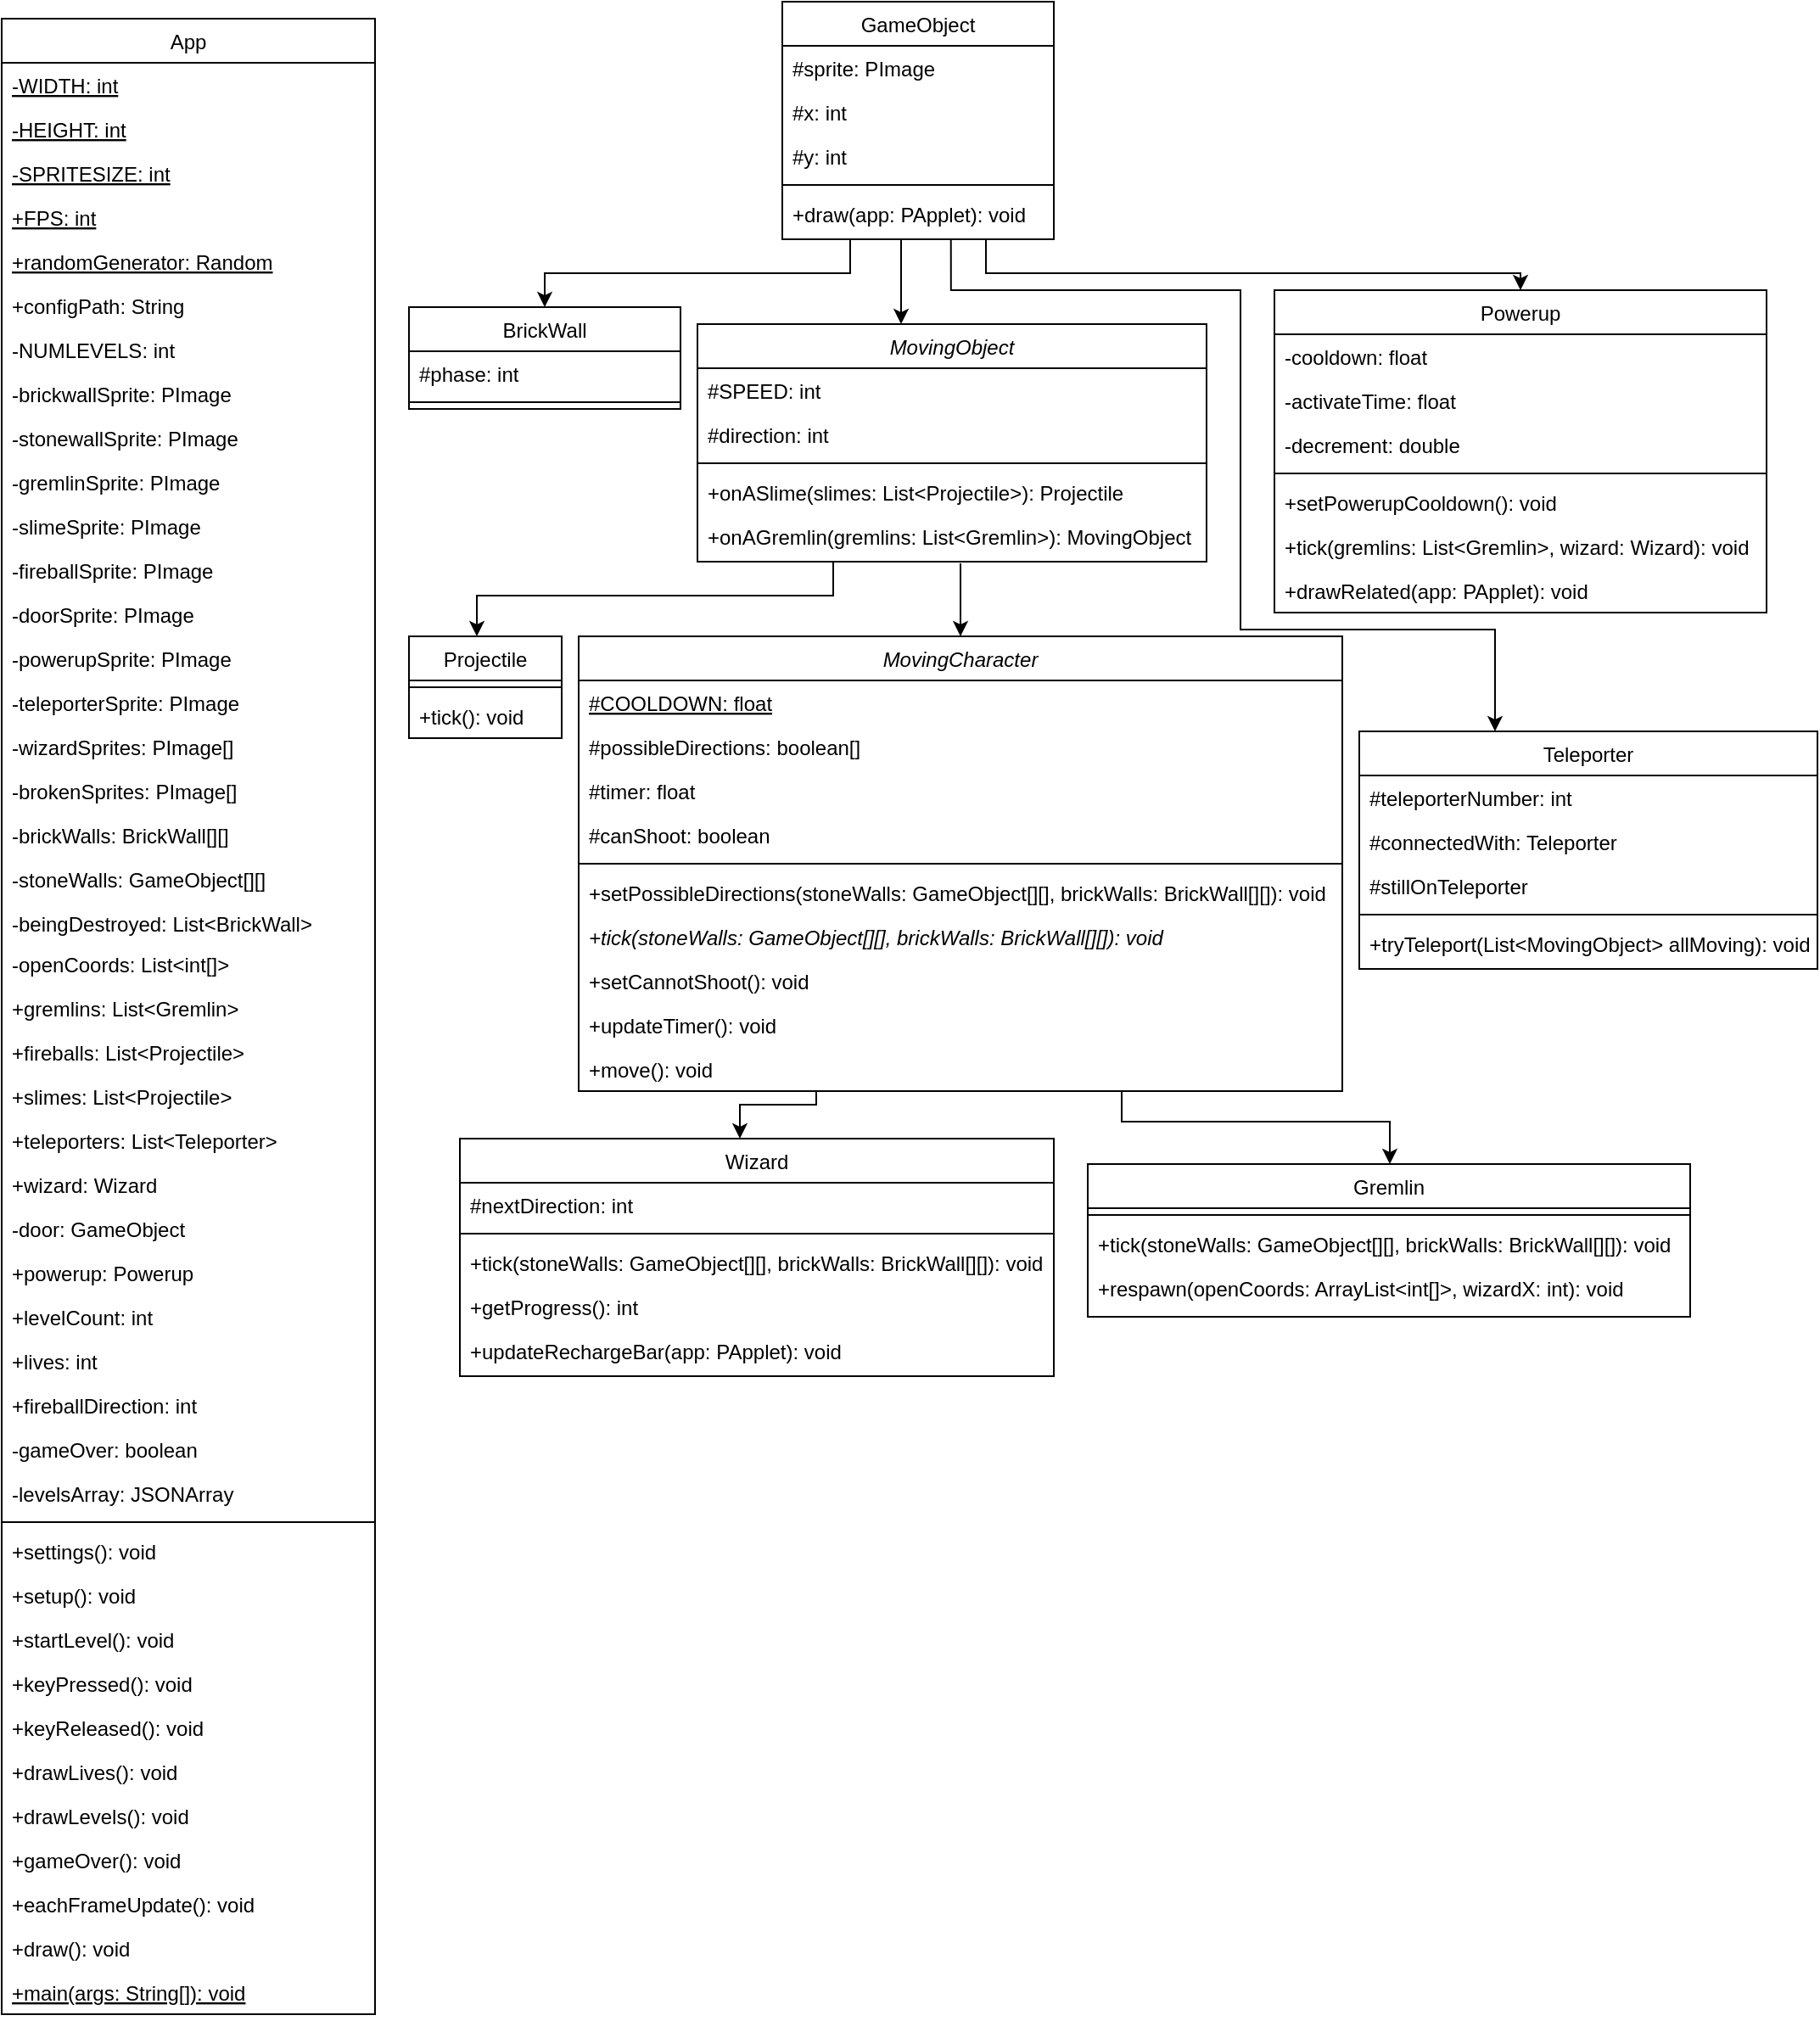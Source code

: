 <mxfile version="20.5.1" type="github">
  <diagram id="C5RBs43oDa-KdzZeNtuy" name="Page-1">
    <mxGraphModel dx="1051" dy="717" grid="1" gridSize="10" guides="1" tooltips="1" connect="1" arrows="1" fold="1" page="1" pageScale="1" pageWidth="1169" pageHeight="827" math="0" shadow="0">
      <root>
        <mxCell id="WIyWlLk6GJQsqaUBKTNV-0" />
        <mxCell id="WIyWlLk6GJQsqaUBKTNV-1" parent="WIyWlLk6GJQsqaUBKTNV-0" />
        <mxCell id="zkfFHV4jXpPFQw0GAbJ--0" value="App" style="swimlane;fontStyle=0;align=center;verticalAlign=top;childLayout=stackLayout;horizontal=1;startSize=26;horizontalStack=0;resizeParent=1;resizeLast=0;collapsible=1;marginBottom=0;rounded=0;shadow=0;strokeWidth=1;" parent="WIyWlLk6GJQsqaUBKTNV-1" vertex="1">
          <mxGeometry x="50" y="20" width="220" height="1176" as="geometry">
            <mxRectangle x="220" y="120" width="160" height="26" as="alternateBounds" />
          </mxGeometry>
        </mxCell>
        <mxCell id="zkfFHV4jXpPFQw0GAbJ--1" value="-WIDTH: int" style="text;align=left;verticalAlign=top;spacingLeft=4;spacingRight=4;overflow=hidden;rotatable=0;points=[[0,0.5],[1,0.5]];portConstraint=eastwest;fontStyle=4" parent="zkfFHV4jXpPFQw0GAbJ--0" vertex="1">
          <mxGeometry y="26" width="220" height="26" as="geometry" />
        </mxCell>
        <mxCell id="zkfFHV4jXpPFQw0GAbJ--2" value="-HEIGHT: int" style="text;align=left;verticalAlign=top;spacingLeft=4;spacingRight=4;overflow=hidden;rotatable=0;points=[[0,0.5],[1,0.5]];portConstraint=eastwest;rounded=0;shadow=0;html=0;fontStyle=4" parent="zkfFHV4jXpPFQw0GAbJ--0" vertex="1">
          <mxGeometry y="52" width="220" height="26" as="geometry" />
        </mxCell>
        <mxCell id="UsAJ2uNFVu7NP_VdTAST-1" value="-SPRITESIZE: int" style="text;align=left;verticalAlign=top;spacingLeft=4;spacingRight=4;overflow=hidden;rotatable=0;points=[[0,0.5],[1,0.5]];portConstraint=eastwest;rounded=0;shadow=0;html=0;fontStyle=4" parent="zkfFHV4jXpPFQw0GAbJ--0" vertex="1">
          <mxGeometry y="78" width="220" height="26" as="geometry" />
        </mxCell>
        <mxCell id="UsAJ2uNFVu7NP_VdTAST-10" value="+FPS: int" style="text;align=left;verticalAlign=top;spacingLeft=4;spacingRight=4;overflow=hidden;rotatable=0;points=[[0,0.5],[1,0.5]];portConstraint=eastwest;rounded=0;shadow=0;html=0;fontStyle=4" parent="zkfFHV4jXpPFQw0GAbJ--0" vertex="1">
          <mxGeometry y="104" width="220" height="26" as="geometry" />
        </mxCell>
        <mxCell id="5eT9WCfpRR1Egi5PJZWS-10" value="+randomGenerator: Random" style="text;align=left;verticalAlign=top;spacingLeft=4;spacingRight=4;overflow=hidden;rotatable=0;points=[[0,0.5],[1,0.5]];portConstraint=eastwest;rounded=0;shadow=0;html=0;fontStyle=4" parent="zkfFHV4jXpPFQw0GAbJ--0" vertex="1">
          <mxGeometry y="130" width="220" height="26" as="geometry" />
        </mxCell>
        <mxCell id="UsAJ2uNFVu7NP_VdTAST-11" value="+configPath: String" style="text;align=left;verticalAlign=top;spacingLeft=4;spacingRight=4;overflow=hidden;rotatable=0;points=[[0,0.5],[1,0.5]];portConstraint=eastwest;rounded=0;shadow=0;html=0;fontStyle=0" parent="zkfFHV4jXpPFQw0GAbJ--0" vertex="1">
          <mxGeometry y="156" width="220" height="26" as="geometry" />
        </mxCell>
        <mxCell id="UsAJ2uNFVu7NP_VdTAST-12" value="-NUMLEVELS: int" style="text;align=left;verticalAlign=top;spacingLeft=4;spacingRight=4;overflow=hidden;rotatable=0;points=[[0,0.5],[1,0.5]];portConstraint=eastwest;rounded=0;shadow=0;html=0;fontStyle=0" parent="zkfFHV4jXpPFQw0GAbJ--0" vertex="1">
          <mxGeometry y="182" width="220" height="26" as="geometry" />
        </mxCell>
        <mxCell id="5eT9WCfpRR1Egi5PJZWS-5" value="-brickwallSprite: PImage" style="text;align=left;verticalAlign=top;spacingLeft=4;spacingRight=4;overflow=hidden;rotatable=0;points=[[0,0.5],[1,0.5]];portConstraint=eastwest;rounded=0;shadow=0;html=0;fontStyle=0" parent="zkfFHV4jXpPFQw0GAbJ--0" vertex="1">
          <mxGeometry y="208" width="220" height="26" as="geometry" />
        </mxCell>
        <mxCell id="5eT9WCfpRR1Egi5PJZWS-3" value="-stonewallSprite: PImage" style="text;align=left;verticalAlign=top;spacingLeft=4;spacingRight=4;overflow=hidden;rotatable=0;points=[[0,0.5],[1,0.5]];portConstraint=eastwest;rounded=0;shadow=0;html=0;fontStyle=0" parent="zkfFHV4jXpPFQw0GAbJ--0" vertex="1">
          <mxGeometry y="234" width="220" height="26" as="geometry" />
        </mxCell>
        <mxCell id="5eT9WCfpRR1Egi5PJZWS-2" value="-gremlinSprite: PImage" style="text;align=left;verticalAlign=top;spacingLeft=4;spacingRight=4;overflow=hidden;rotatable=0;points=[[0,0.5],[1,0.5]];portConstraint=eastwest;rounded=0;shadow=0;html=0;fontStyle=0" parent="zkfFHV4jXpPFQw0GAbJ--0" vertex="1">
          <mxGeometry y="260" width="220" height="26" as="geometry" />
        </mxCell>
        <mxCell id="5eT9WCfpRR1Egi5PJZWS-4" value="-slimeSprite: PImage" style="text;align=left;verticalAlign=top;spacingLeft=4;spacingRight=4;overflow=hidden;rotatable=0;points=[[0,0.5],[1,0.5]];portConstraint=eastwest;rounded=0;shadow=0;html=0;fontStyle=0" parent="zkfFHV4jXpPFQw0GAbJ--0" vertex="1">
          <mxGeometry y="286" width="220" height="26" as="geometry" />
        </mxCell>
        <mxCell id="5eT9WCfpRR1Egi5PJZWS-1" value="-fireballSprite: PImage" style="text;align=left;verticalAlign=top;spacingLeft=4;spacingRight=4;overflow=hidden;rotatable=0;points=[[0,0.5],[1,0.5]];portConstraint=eastwest;rounded=0;shadow=0;html=0;fontStyle=0" parent="zkfFHV4jXpPFQw0GAbJ--0" vertex="1">
          <mxGeometry y="312" width="220" height="26" as="geometry" />
        </mxCell>
        <mxCell id="5eT9WCfpRR1Egi5PJZWS-8" value="-doorSprite: PImage" style="text;align=left;verticalAlign=top;spacingLeft=4;spacingRight=4;overflow=hidden;rotatable=0;points=[[0,0.5],[1,0.5]];portConstraint=eastwest;rounded=0;shadow=0;html=0;fontStyle=0" parent="zkfFHV4jXpPFQw0GAbJ--0" vertex="1">
          <mxGeometry y="338" width="220" height="26" as="geometry" />
        </mxCell>
        <mxCell id="5eT9WCfpRR1Egi5PJZWS-7" value="-powerupSprite: PImage" style="text;align=left;verticalAlign=top;spacingLeft=4;spacingRight=4;overflow=hidden;rotatable=0;points=[[0,0.5],[1,0.5]];portConstraint=eastwest;rounded=0;shadow=0;html=0;fontStyle=0" parent="zkfFHV4jXpPFQw0GAbJ--0" vertex="1">
          <mxGeometry y="364" width="220" height="26" as="geometry" />
        </mxCell>
        <mxCell id="UsAJ2uNFVu7NP_VdTAST-13" value="-teleporterSprite: PImage" style="text;align=left;verticalAlign=top;spacingLeft=4;spacingRight=4;overflow=hidden;rotatable=0;points=[[0,0.5],[1,0.5]];portConstraint=eastwest;rounded=0;shadow=0;html=0;fontStyle=0" parent="zkfFHV4jXpPFQw0GAbJ--0" vertex="1">
          <mxGeometry y="390" width="220" height="26" as="geometry" />
        </mxCell>
        <mxCell id="5eT9WCfpRR1Egi5PJZWS-11" value="-wizardSprites: PImage[]" style="text;align=left;verticalAlign=top;spacingLeft=4;spacingRight=4;overflow=hidden;rotatable=0;points=[[0,0.5],[1,0.5]];portConstraint=eastwest;rounded=0;shadow=0;html=0;fontStyle=0" parent="zkfFHV4jXpPFQw0GAbJ--0" vertex="1">
          <mxGeometry y="416" width="220" height="26" as="geometry" />
        </mxCell>
        <mxCell id="5eT9WCfpRR1Egi5PJZWS-12" value="-brokenSprites: PImage[]" style="text;align=left;verticalAlign=top;spacingLeft=4;spacingRight=4;overflow=hidden;rotatable=0;points=[[0,0.5],[1,0.5]];portConstraint=eastwest;rounded=0;shadow=0;html=0;fontStyle=0" parent="zkfFHV4jXpPFQw0GAbJ--0" vertex="1">
          <mxGeometry y="442" width="220" height="26" as="geometry" />
        </mxCell>
        <mxCell id="5eT9WCfpRR1Egi5PJZWS-9" value="-brickWalls: BrickWall[][]" style="text;align=left;verticalAlign=top;spacingLeft=4;spacingRight=4;overflow=hidden;rotatable=0;points=[[0,0.5],[1,0.5]];portConstraint=eastwest;rounded=0;shadow=0;html=0;fontStyle=0" parent="zkfFHV4jXpPFQw0GAbJ--0" vertex="1">
          <mxGeometry y="468" width="220" height="26" as="geometry" />
        </mxCell>
        <mxCell id="zkfFHV4jXpPFQw0GAbJ--3" value="-stoneWalls: GameObject[][]" style="text;align=left;verticalAlign=top;spacingLeft=4;spacingRight=4;overflow=hidden;rotatable=0;points=[[0,0.5],[1,0.5]];portConstraint=eastwest;rounded=0;shadow=0;html=0;fontStyle=0" parent="zkfFHV4jXpPFQw0GAbJ--0" vertex="1">
          <mxGeometry y="494" width="220" height="26" as="geometry" />
        </mxCell>
        <mxCell id="5eT9WCfpRR1Egi5PJZWS-16" value="-beingDestroyed: List&lt;BrickWall&gt;" style="text;align=left;verticalAlign=top;spacingLeft=4;spacingRight=4;overflow=hidden;rotatable=0;points=[[0,0.5],[1,0.5]];portConstraint=eastwest;rounded=0;shadow=0;html=0;fontStyle=0" parent="zkfFHV4jXpPFQw0GAbJ--0" vertex="1">
          <mxGeometry y="520" width="220" height="24" as="geometry" />
        </mxCell>
        <mxCell id="5eT9WCfpRR1Egi5PJZWS-14" value="-openCoords: List&lt;int[]&gt;" style="text;align=left;verticalAlign=top;spacingLeft=4;spacingRight=4;overflow=hidden;rotatable=0;points=[[0,0.5],[1,0.5]];portConstraint=eastwest;rounded=0;shadow=0;html=0;fontStyle=0" parent="zkfFHV4jXpPFQw0GAbJ--0" vertex="1">
          <mxGeometry y="544" width="220" height="26" as="geometry" />
        </mxCell>
        <mxCell id="5eT9WCfpRR1Egi5PJZWS-13" value="+gremlins: List&lt;Gremlin&gt;" style="text;align=left;verticalAlign=top;spacingLeft=4;spacingRight=4;overflow=hidden;rotatable=0;points=[[0,0.5],[1,0.5]];portConstraint=eastwest;rounded=0;shadow=0;html=0;fontStyle=0" parent="zkfFHV4jXpPFQw0GAbJ--0" vertex="1">
          <mxGeometry y="570" width="220" height="26" as="geometry" />
        </mxCell>
        <mxCell id="5eT9WCfpRR1Egi5PJZWS-19" value="+fireballs: List&lt;Projectile&gt;" style="text;align=left;verticalAlign=top;spacingLeft=4;spacingRight=4;overflow=hidden;rotatable=0;points=[[0,0.5],[1,0.5]];portConstraint=eastwest;rounded=0;shadow=0;html=0;fontStyle=0" parent="zkfFHV4jXpPFQw0GAbJ--0" vertex="1">
          <mxGeometry y="596" width="220" height="26" as="geometry" />
        </mxCell>
        <mxCell id="5eT9WCfpRR1Egi5PJZWS-18" value="+slimes: List&lt;Projectile&gt;" style="text;align=left;verticalAlign=top;spacingLeft=4;spacingRight=4;overflow=hidden;rotatable=0;points=[[0,0.5],[1,0.5]];portConstraint=eastwest;rounded=0;shadow=0;html=0;fontStyle=0" parent="zkfFHV4jXpPFQw0GAbJ--0" vertex="1">
          <mxGeometry y="622" width="220" height="26" as="geometry" />
        </mxCell>
        <mxCell id="UsAJ2uNFVu7NP_VdTAST-14" value="+teleporters: List&lt;Teleporter&gt;" style="text;align=left;verticalAlign=top;spacingLeft=4;spacingRight=4;overflow=hidden;rotatable=0;points=[[0,0.5],[1,0.5]];portConstraint=eastwest;rounded=0;shadow=0;html=0;fontStyle=0" parent="zkfFHV4jXpPFQw0GAbJ--0" vertex="1">
          <mxGeometry y="648" width="220" height="26" as="geometry" />
        </mxCell>
        <mxCell id="5eT9WCfpRR1Egi5PJZWS-17" value="+wizard: Wizard" style="text;align=left;verticalAlign=top;spacingLeft=4;spacingRight=4;overflow=hidden;rotatable=0;points=[[0,0.5],[1,0.5]];portConstraint=eastwest;rounded=0;shadow=0;html=0;fontStyle=0" parent="zkfFHV4jXpPFQw0GAbJ--0" vertex="1">
          <mxGeometry y="674" width="220" height="26" as="geometry" />
        </mxCell>
        <mxCell id="5eT9WCfpRR1Egi5PJZWS-0" value="-door: GameObject" style="text;align=left;verticalAlign=top;spacingLeft=4;spacingRight=4;overflow=hidden;rotatable=0;points=[[0,0.5],[1,0.5]];portConstraint=eastwest;rounded=0;shadow=0;html=0;fontStyle=0" parent="zkfFHV4jXpPFQw0GAbJ--0" vertex="1">
          <mxGeometry y="700" width="220" height="26" as="geometry" />
        </mxCell>
        <mxCell id="5eT9WCfpRR1Egi5PJZWS-15" value="+powerup: Powerup" style="text;align=left;verticalAlign=top;spacingLeft=4;spacingRight=4;overflow=hidden;rotatable=0;points=[[0,0.5],[1,0.5]];portConstraint=eastwest;rounded=0;shadow=0;html=0;fontStyle=0" parent="zkfFHV4jXpPFQw0GAbJ--0" vertex="1">
          <mxGeometry y="726" width="220" height="26" as="geometry" />
        </mxCell>
        <mxCell id="5eT9WCfpRR1Egi5PJZWS-27" value="+levelCount: int" style="text;align=left;verticalAlign=top;spacingLeft=4;spacingRight=4;overflow=hidden;rotatable=0;points=[[0,0.5],[1,0.5]];portConstraint=eastwest;rounded=0;shadow=0;html=0;fontStyle=0" parent="zkfFHV4jXpPFQw0GAbJ--0" vertex="1">
          <mxGeometry y="752" width="220" height="26" as="geometry" />
        </mxCell>
        <mxCell id="5eT9WCfpRR1Egi5PJZWS-28" value="+lives: int" style="text;align=left;verticalAlign=top;spacingLeft=4;spacingRight=4;overflow=hidden;rotatable=0;points=[[0,0.5],[1,0.5]];portConstraint=eastwest;rounded=0;shadow=0;html=0;fontStyle=0" parent="zkfFHV4jXpPFQw0GAbJ--0" vertex="1">
          <mxGeometry y="778" width="220" height="26" as="geometry" />
        </mxCell>
        <mxCell id="5eT9WCfpRR1Egi5PJZWS-29" value="+fireballDirection: int" style="text;align=left;verticalAlign=top;spacingLeft=4;spacingRight=4;overflow=hidden;rotatable=0;points=[[0,0.5],[1,0.5]];portConstraint=eastwest;rounded=0;shadow=0;html=0;fontStyle=0" parent="zkfFHV4jXpPFQw0GAbJ--0" vertex="1">
          <mxGeometry y="804" width="220" height="26" as="geometry" />
        </mxCell>
        <mxCell id="5eT9WCfpRR1Egi5PJZWS-30" value="-gameOver: boolean" style="text;align=left;verticalAlign=top;spacingLeft=4;spacingRight=4;overflow=hidden;rotatable=0;points=[[0,0.5],[1,0.5]];portConstraint=eastwest;rounded=0;shadow=0;html=0;fontStyle=0" parent="zkfFHV4jXpPFQw0GAbJ--0" vertex="1">
          <mxGeometry y="830" width="220" height="26" as="geometry" />
        </mxCell>
        <mxCell id="5eT9WCfpRR1Egi5PJZWS-20" value="-levelsArray: JSONArray" style="text;align=left;verticalAlign=top;spacingLeft=4;spacingRight=4;overflow=hidden;rotatable=0;points=[[0,0.5],[1,0.5]];portConstraint=eastwest;rounded=0;shadow=0;html=0;fontStyle=0" parent="zkfFHV4jXpPFQw0GAbJ--0" vertex="1">
          <mxGeometry y="856" width="220" height="26" as="geometry" />
        </mxCell>
        <mxCell id="zkfFHV4jXpPFQw0GAbJ--4" value="" style="line;html=1;strokeWidth=1;align=left;verticalAlign=middle;spacingTop=-1;spacingLeft=3;spacingRight=3;rotatable=0;labelPosition=right;points=[];portConstraint=eastwest;" parent="zkfFHV4jXpPFQw0GAbJ--0" vertex="1">
          <mxGeometry y="882" width="220" height="8" as="geometry" />
        </mxCell>
        <mxCell id="zkfFHV4jXpPFQw0GAbJ--5" value="+settings(): void" style="text;align=left;verticalAlign=top;spacingLeft=4;spacingRight=4;overflow=hidden;rotatable=0;points=[[0,0.5],[1,0.5]];portConstraint=eastwest;" parent="zkfFHV4jXpPFQw0GAbJ--0" vertex="1">
          <mxGeometry y="890" width="220" height="26" as="geometry" />
        </mxCell>
        <mxCell id="5eT9WCfpRR1Egi5PJZWS-38" value="+setup(): void" style="text;align=left;verticalAlign=top;spacingLeft=4;spacingRight=4;overflow=hidden;rotatable=0;points=[[0,0.5],[1,0.5]];portConstraint=eastwest;" parent="zkfFHV4jXpPFQw0GAbJ--0" vertex="1">
          <mxGeometry y="916" width="220" height="26" as="geometry" />
        </mxCell>
        <mxCell id="5eT9WCfpRR1Egi5PJZWS-32" value="+startLevel(): void" style="text;align=left;verticalAlign=top;spacingLeft=4;spacingRight=4;overflow=hidden;rotatable=0;points=[[0,0.5],[1,0.5]];portConstraint=eastwest;" parent="zkfFHV4jXpPFQw0GAbJ--0" vertex="1">
          <mxGeometry y="942" width="220" height="26" as="geometry" />
        </mxCell>
        <mxCell id="5eT9WCfpRR1Egi5PJZWS-36" value="+keyPressed(): void" style="text;align=left;verticalAlign=top;spacingLeft=4;spacingRight=4;overflow=hidden;rotatable=0;points=[[0,0.5],[1,0.5]];portConstraint=eastwest;" parent="zkfFHV4jXpPFQw0GAbJ--0" vertex="1">
          <mxGeometry y="968" width="220" height="26" as="geometry" />
        </mxCell>
        <mxCell id="5eT9WCfpRR1Egi5PJZWS-33" value="+keyReleased(): void" style="text;align=left;verticalAlign=top;spacingLeft=4;spacingRight=4;overflow=hidden;rotatable=0;points=[[0,0.5],[1,0.5]];portConstraint=eastwest;" parent="zkfFHV4jXpPFQw0GAbJ--0" vertex="1">
          <mxGeometry y="994" width="220" height="26" as="geometry" />
        </mxCell>
        <mxCell id="5eT9WCfpRR1Egi5PJZWS-37" value="+drawLives(): void" style="text;align=left;verticalAlign=top;spacingLeft=4;spacingRight=4;overflow=hidden;rotatable=0;points=[[0,0.5],[1,0.5]];portConstraint=eastwest;" parent="zkfFHV4jXpPFQw0GAbJ--0" vertex="1">
          <mxGeometry y="1020" width="220" height="26" as="geometry" />
        </mxCell>
        <mxCell id="5eT9WCfpRR1Egi5PJZWS-31" value="+drawLevels(): void" style="text;align=left;verticalAlign=top;spacingLeft=4;spacingRight=4;overflow=hidden;rotatable=0;points=[[0,0.5],[1,0.5]];portConstraint=eastwest;" parent="zkfFHV4jXpPFQw0GAbJ--0" vertex="1">
          <mxGeometry y="1046" width="220" height="26" as="geometry" />
        </mxCell>
        <mxCell id="5eT9WCfpRR1Egi5PJZWS-34" value="+gameOver(): void" style="text;align=left;verticalAlign=top;spacingLeft=4;spacingRight=4;overflow=hidden;rotatable=0;points=[[0,0.5],[1,0.5]];portConstraint=eastwest;" parent="zkfFHV4jXpPFQw0GAbJ--0" vertex="1">
          <mxGeometry y="1072" width="220" height="26" as="geometry" />
        </mxCell>
        <mxCell id="UsAJ2uNFVu7NP_VdTAST-2" value="+eachFrameUpdate(): void" style="text;align=left;verticalAlign=top;spacingLeft=4;spacingRight=4;overflow=hidden;rotatable=0;points=[[0,0.5],[1,0.5]];portConstraint=eastwest;" parent="zkfFHV4jXpPFQw0GAbJ--0" vertex="1">
          <mxGeometry y="1098" width="220" height="26" as="geometry" />
        </mxCell>
        <mxCell id="5eT9WCfpRR1Egi5PJZWS-35" value="+draw(): void" style="text;align=left;verticalAlign=top;spacingLeft=4;spacingRight=4;overflow=hidden;rotatable=0;points=[[0,0.5],[1,0.5]];portConstraint=eastwest;" parent="zkfFHV4jXpPFQw0GAbJ--0" vertex="1">
          <mxGeometry y="1124" width="220" height="26" as="geometry" />
        </mxCell>
        <mxCell id="5eT9WCfpRR1Egi5PJZWS-39" value="+main(args: String[]): void" style="text;align=left;verticalAlign=top;spacingLeft=4;spacingRight=4;overflow=hidden;rotatable=0;points=[[0,0.5],[1,0.5]];portConstraint=eastwest;fontStyle=4" parent="zkfFHV4jXpPFQw0GAbJ--0" vertex="1">
          <mxGeometry y="1150" width="220" height="26" as="geometry" />
        </mxCell>
        <mxCell id="5eT9WCfpRR1Egi5PJZWS-53" style="edgeStyle=orthogonalEdgeStyle;rounded=0;orthogonalLoop=1;jettySize=auto;html=1;exitX=0.25;exitY=1;exitDx=0;exitDy=0;" parent="WIyWlLk6GJQsqaUBKTNV-1" source="zkfFHV4jXpPFQw0GAbJ--17" target="5eT9WCfpRR1Egi5PJZWS-47" edge="1">
          <mxGeometry relative="1" as="geometry" />
        </mxCell>
        <mxCell id="5eT9WCfpRR1Egi5PJZWS-60" style="edgeStyle=orthogonalEdgeStyle;rounded=0;orthogonalLoop=1;jettySize=auto;html=1;" parent="WIyWlLk6GJQsqaUBKTNV-1" target="5eT9WCfpRR1Egi5PJZWS-54" edge="1">
          <mxGeometry relative="1" as="geometry">
            <Array as="points">
              <mxPoint x="580" y="150" />
            </Array>
            <mxPoint x="580" y="150" as="sourcePoint" />
          </mxGeometry>
        </mxCell>
        <mxCell id="5eT9WCfpRR1Egi5PJZWS-127" style="edgeStyle=orthogonalEdgeStyle;rounded=0;orthogonalLoop=1;jettySize=auto;html=1;exitX=0.75;exitY=1;exitDx=0;exitDy=0;" parent="WIyWlLk6GJQsqaUBKTNV-1" source="zkfFHV4jXpPFQw0GAbJ--17" target="5eT9WCfpRR1Egi5PJZWS-121" edge="1">
          <mxGeometry relative="1" as="geometry">
            <Array as="points">
              <mxPoint x="630" y="170" />
              <mxPoint x="945" y="170" />
            </Array>
          </mxGeometry>
        </mxCell>
        <mxCell id="UsAJ2uNFVu7NP_VdTAST-9" style="edgeStyle=orthogonalEdgeStyle;rounded=0;orthogonalLoop=1;jettySize=auto;html=1;exitX=0.621;exitY=1.071;exitDx=0;exitDy=0;exitPerimeter=0;" parent="WIyWlLk6GJQsqaUBKTNV-1" source="zkfFHV4jXpPFQw0GAbJ--24" target="UsAJ2uNFVu7NP_VdTAST-3" edge="1">
          <mxGeometry relative="1" as="geometry">
            <Array as="points">
              <mxPoint x="609" y="180" />
              <mxPoint x="780" y="180" />
              <mxPoint x="780" y="380" />
              <mxPoint x="930" y="380" />
            </Array>
          </mxGeometry>
        </mxCell>
        <mxCell id="zkfFHV4jXpPFQw0GAbJ--17" value="GameObject&#xa;" style="swimlane;fontStyle=0;align=center;verticalAlign=top;childLayout=stackLayout;horizontal=1;startSize=26;horizontalStack=0;resizeParent=1;resizeLast=0;collapsible=1;marginBottom=0;rounded=0;shadow=0;strokeWidth=1;" parent="WIyWlLk6GJQsqaUBKTNV-1" vertex="1">
          <mxGeometry x="510" y="10" width="160" height="140" as="geometry">
            <mxRectangle x="550" y="140" width="160" height="26" as="alternateBounds" />
          </mxGeometry>
        </mxCell>
        <mxCell id="zkfFHV4jXpPFQw0GAbJ--18" value="#sprite: PImage" style="text;align=left;verticalAlign=top;spacingLeft=4;spacingRight=4;overflow=hidden;rotatable=0;points=[[0,0.5],[1,0.5]];portConstraint=eastwest;" parent="zkfFHV4jXpPFQw0GAbJ--17" vertex="1">
          <mxGeometry y="26" width="160" height="26" as="geometry" />
        </mxCell>
        <mxCell id="zkfFHV4jXpPFQw0GAbJ--19" value="#x: int" style="text;align=left;verticalAlign=top;spacingLeft=4;spacingRight=4;overflow=hidden;rotatable=0;points=[[0,0.5],[1,0.5]];portConstraint=eastwest;rounded=0;shadow=0;html=0;" parent="zkfFHV4jXpPFQw0GAbJ--17" vertex="1">
          <mxGeometry y="52" width="160" height="26" as="geometry" />
        </mxCell>
        <mxCell id="zkfFHV4jXpPFQw0GAbJ--20" value="#y: int" style="text;align=left;verticalAlign=top;spacingLeft=4;spacingRight=4;overflow=hidden;rotatable=0;points=[[0,0.5],[1,0.5]];portConstraint=eastwest;rounded=0;shadow=0;html=0;" parent="zkfFHV4jXpPFQw0GAbJ--17" vertex="1">
          <mxGeometry y="78" width="160" height="26" as="geometry" />
        </mxCell>
        <mxCell id="zkfFHV4jXpPFQw0GAbJ--23" value="" style="line;html=1;strokeWidth=1;align=left;verticalAlign=middle;spacingTop=-1;spacingLeft=3;spacingRight=3;rotatable=0;labelPosition=right;points=[];portConstraint=eastwest;" parent="zkfFHV4jXpPFQw0GAbJ--17" vertex="1">
          <mxGeometry y="104" width="160" height="8" as="geometry" />
        </mxCell>
        <mxCell id="zkfFHV4jXpPFQw0GAbJ--24" value="+draw(app: PApplet): void" style="text;align=left;verticalAlign=top;spacingLeft=4;spacingRight=4;overflow=hidden;rotatable=0;points=[[0,0.5],[1,0.5]];portConstraint=eastwest;" parent="zkfFHV4jXpPFQw0GAbJ--17" vertex="1">
          <mxGeometry y="112" width="160" height="26" as="geometry" />
        </mxCell>
        <mxCell id="5eT9WCfpRR1Egi5PJZWS-47" value="BrickWall" style="swimlane;fontStyle=0;align=center;verticalAlign=top;childLayout=stackLayout;horizontal=1;startSize=26;horizontalStack=0;resizeParent=1;resizeLast=0;collapsible=1;marginBottom=0;rounded=0;shadow=0;strokeWidth=1;" parent="WIyWlLk6GJQsqaUBKTNV-1" vertex="1">
          <mxGeometry x="290" y="190" width="160" height="60" as="geometry">
            <mxRectangle x="550" y="140" width="160" height="26" as="alternateBounds" />
          </mxGeometry>
        </mxCell>
        <mxCell id="5eT9WCfpRR1Egi5PJZWS-48" value="#phase: int" style="text;align=left;verticalAlign=top;spacingLeft=4;spacingRight=4;overflow=hidden;rotatable=0;points=[[0,0.5],[1,0.5]];portConstraint=eastwest;" parent="5eT9WCfpRR1Egi5PJZWS-47" vertex="1">
          <mxGeometry y="26" width="160" height="26" as="geometry" />
        </mxCell>
        <mxCell id="5eT9WCfpRR1Egi5PJZWS-51" value="" style="line;html=1;strokeWidth=1;align=left;verticalAlign=middle;spacingTop=-1;spacingLeft=3;spacingRight=3;rotatable=0;labelPosition=right;points=[];portConstraint=eastwest;" parent="5eT9WCfpRR1Egi5PJZWS-47" vertex="1">
          <mxGeometry y="52" width="160" height="8" as="geometry" />
        </mxCell>
        <mxCell id="5eT9WCfpRR1Egi5PJZWS-70" style="edgeStyle=orthogonalEdgeStyle;rounded=0;orthogonalLoop=1;jettySize=auto;html=1;" parent="WIyWlLk6GJQsqaUBKTNV-1" target="5eT9WCfpRR1Egi5PJZWS-64" edge="1">
          <mxGeometry relative="1" as="geometry">
            <mxPoint x="615" y="341" as="sourcePoint" />
            <Array as="points">
              <mxPoint x="615" y="341" />
            </Array>
          </mxGeometry>
        </mxCell>
        <mxCell id="5eT9WCfpRR1Egi5PJZWS-96" style="edgeStyle=orthogonalEdgeStyle;rounded=0;orthogonalLoop=1;jettySize=auto;html=1;" parent="WIyWlLk6GJQsqaUBKTNV-1" target="5eT9WCfpRR1Egi5PJZWS-90" edge="1">
          <mxGeometry relative="1" as="geometry">
            <mxPoint x="540" y="340" as="sourcePoint" />
            <Array as="points">
              <mxPoint x="540" y="360" />
              <mxPoint x="330" y="360" />
            </Array>
          </mxGeometry>
        </mxCell>
        <mxCell id="5eT9WCfpRR1Egi5PJZWS-54" value="MovingObject" style="swimlane;fontStyle=2;align=center;verticalAlign=top;childLayout=stackLayout;horizontal=1;startSize=26;horizontalStack=0;resizeParent=1;resizeLast=0;collapsible=1;marginBottom=0;rounded=0;shadow=0;strokeWidth=1;" parent="WIyWlLk6GJQsqaUBKTNV-1" vertex="1">
          <mxGeometry x="460" y="200" width="300" height="140" as="geometry">
            <mxRectangle x="550" y="140" width="160" height="26" as="alternateBounds" />
          </mxGeometry>
        </mxCell>
        <mxCell id="5eT9WCfpRR1Egi5PJZWS-55" value="#SPEED: int" style="text;align=left;verticalAlign=top;spacingLeft=4;spacingRight=4;overflow=hidden;rotatable=0;points=[[0,0.5],[1,0.5]];portConstraint=eastwest;" parent="5eT9WCfpRR1Egi5PJZWS-54" vertex="1">
          <mxGeometry y="26" width="300" height="26" as="geometry" />
        </mxCell>
        <mxCell id="5eT9WCfpRR1Egi5PJZWS-56" value="#direction: int" style="text;align=left;verticalAlign=top;spacingLeft=4;spacingRight=4;overflow=hidden;rotatable=0;points=[[0,0.5],[1,0.5]];portConstraint=eastwest;rounded=0;shadow=0;html=0;" parent="5eT9WCfpRR1Egi5PJZWS-54" vertex="1">
          <mxGeometry y="52" width="300" height="26" as="geometry" />
        </mxCell>
        <mxCell id="5eT9WCfpRR1Egi5PJZWS-58" value="" style="line;html=1;strokeWidth=1;align=left;verticalAlign=middle;spacingTop=-1;spacingLeft=3;spacingRight=3;rotatable=0;labelPosition=right;points=[];portConstraint=eastwest;" parent="5eT9WCfpRR1Egi5PJZWS-54" vertex="1">
          <mxGeometry y="78" width="300" height="8" as="geometry" />
        </mxCell>
        <mxCell id="5eT9WCfpRR1Egi5PJZWS-59" value="+onASlime(slimes: List&lt;Projectile&gt;): Projectile" style="text;align=left;verticalAlign=top;spacingLeft=4;spacingRight=4;overflow=hidden;rotatable=0;points=[[0,0.5],[1,0.5]];portConstraint=eastwest;" parent="5eT9WCfpRR1Egi5PJZWS-54" vertex="1">
          <mxGeometry y="86" width="300" height="26" as="geometry" />
        </mxCell>
        <mxCell id="5eT9WCfpRR1Egi5PJZWS-63" value="+onAGremlin(gremlins: List&lt;Gremlin&gt;): MovingObject" style="text;align=left;verticalAlign=top;spacingLeft=4;spacingRight=4;overflow=hidden;rotatable=0;points=[[0,0.5],[1,0.5]];portConstraint=eastwest;" parent="5eT9WCfpRR1Egi5PJZWS-54" vertex="1">
          <mxGeometry y="112" width="300" height="26" as="geometry" />
        </mxCell>
        <mxCell id="5eT9WCfpRR1Egi5PJZWS-108" style="edgeStyle=orthogonalEdgeStyle;rounded=0;orthogonalLoop=1;jettySize=auto;html=1;" parent="WIyWlLk6GJQsqaUBKTNV-1" source="5eT9WCfpRR1Egi5PJZWS-74" target="5eT9WCfpRR1Egi5PJZWS-97" edge="1">
          <mxGeometry relative="1" as="geometry">
            <mxPoint x="810" y="750" as="sourcePoint" />
            <Array as="points">
              <mxPoint x="530" y="660" />
              <mxPoint x="485" y="660" />
            </Array>
          </mxGeometry>
        </mxCell>
        <mxCell id="5eT9WCfpRR1Egi5PJZWS-120" style="edgeStyle=orthogonalEdgeStyle;rounded=0;orthogonalLoop=1;jettySize=auto;html=1;" parent="WIyWlLk6GJQsqaUBKTNV-1" source="5eT9WCfpRR1Egi5PJZWS-74" target="5eT9WCfpRR1Egi5PJZWS-109" edge="1">
          <mxGeometry relative="1" as="geometry">
            <Array as="points">
              <mxPoint x="710" y="670" />
              <mxPoint x="868" y="670" />
            </Array>
          </mxGeometry>
        </mxCell>
        <mxCell id="5eT9WCfpRR1Egi5PJZWS-64" value="MovingCharacter" style="swimlane;fontStyle=2;align=center;verticalAlign=top;childLayout=stackLayout;horizontal=1;startSize=26;horizontalStack=0;resizeParent=1;resizeLast=0;collapsible=1;marginBottom=0;rounded=0;shadow=0;strokeWidth=1;" parent="WIyWlLk6GJQsqaUBKTNV-1" vertex="1">
          <mxGeometry x="390" y="384" width="450" height="268" as="geometry">
            <mxRectangle x="550" y="140" width="160" height="26" as="alternateBounds" />
          </mxGeometry>
        </mxCell>
        <mxCell id="5eT9WCfpRR1Egi5PJZWS-65" value="#COOLDOWN: float" style="text;align=left;verticalAlign=top;spacingLeft=4;spacingRight=4;overflow=hidden;rotatable=0;points=[[0,0.5],[1,0.5]];portConstraint=eastwest;fontStyle=4" parent="5eT9WCfpRR1Egi5PJZWS-64" vertex="1">
          <mxGeometry y="26" width="450" height="26" as="geometry" />
        </mxCell>
        <mxCell id="5eT9WCfpRR1Egi5PJZWS-71" value="#possibleDirections: boolean[]" style="text;align=left;verticalAlign=top;spacingLeft=4;spacingRight=4;overflow=hidden;rotatable=0;points=[[0,0.5],[1,0.5]];portConstraint=eastwest;rounded=0;shadow=0;html=0;" parent="5eT9WCfpRR1Egi5PJZWS-64" vertex="1">
          <mxGeometry y="52" width="450" height="26" as="geometry" />
        </mxCell>
        <mxCell id="5eT9WCfpRR1Egi5PJZWS-72" value="#timer: float" style="text;align=left;verticalAlign=top;spacingLeft=4;spacingRight=4;overflow=hidden;rotatable=0;points=[[0,0.5],[1,0.5]];portConstraint=eastwest;rounded=0;shadow=0;html=0;" parent="5eT9WCfpRR1Egi5PJZWS-64" vertex="1">
          <mxGeometry y="78" width="450" height="26" as="geometry" />
        </mxCell>
        <mxCell id="5eT9WCfpRR1Egi5PJZWS-66" value="#canShoot: boolean" style="text;align=left;verticalAlign=top;spacingLeft=4;spacingRight=4;overflow=hidden;rotatable=0;points=[[0,0.5],[1,0.5]];portConstraint=eastwest;rounded=0;shadow=0;html=0;" parent="5eT9WCfpRR1Egi5PJZWS-64" vertex="1">
          <mxGeometry y="104" width="450" height="26" as="geometry" />
        </mxCell>
        <mxCell id="5eT9WCfpRR1Egi5PJZWS-67" value="" style="line;html=1;strokeWidth=1;align=left;verticalAlign=middle;spacingTop=-1;spacingLeft=3;spacingRight=3;rotatable=0;labelPosition=right;points=[];portConstraint=eastwest;" parent="5eT9WCfpRR1Egi5PJZWS-64" vertex="1">
          <mxGeometry y="130" width="450" height="8" as="geometry" />
        </mxCell>
        <mxCell id="5eT9WCfpRR1Egi5PJZWS-68" value="+setPossibleDirections(stoneWalls: GameObject[][], brickWalls: BrickWall[][]): void" style="text;align=left;verticalAlign=top;spacingLeft=4;spacingRight=4;overflow=hidden;rotatable=0;points=[[0,0.5],[1,0.5]];portConstraint=eastwest;" parent="5eT9WCfpRR1Egi5PJZWS-64" vertex="1">
          <mxGeometry y="138" width="450" height="26" as="geometry" />
        </mxCell>
        <mxCell id="5eT9WCfpRR1Egi5PJZWS-73" value="+tick(stoneWalls: GameObject[][], brickWalls: BrickWall[][]): void" style="text;align=left;verticalAlign=top;spacingLeft=4;spacingRight=4;overflow=hidden;rotatable=0;points=[[0,0.5],[1,0.5]];portConstraint=eastwest;fontStyle=2" parent="5eT9WCfpRR1Egi5PJZWS-64" vertex="1">
          <mxGeometry y="164" width="450" height="26" as="geometry" />
        </mxCell>
        <mxCell id="5eT9WCfpRR1Egi5PJZWS-75" value="+setCannotShoot(): void" style="text;align=left;verticalAlign=top;spacingLeft=4;spacingRight=4;overflow=hidden;rotatable=0;points=[[0,0.5],[1,0.5]];portConstraint=eastwest;fontStyle=0" parent="5eT9WCfpRR1Egi5PJZWS-64" vertex="1">
          <mxGeometry y="190" width="450" height="26" as="geometry" />
        </mxCell>
        <mxCell id="5eT9WCfpRR1Egi5PJZWS-69" value="+updateTimer(): void" style="text;align=left;verticalAlign=top;spacingLeft=4;spacingRight=4;overflow=hidden;rotatable=0;points=[[0,0.5],[1,0.5]];portConstraint=eastwest;fontStyle=0" parent="5eT9WCfpRR1Egi5PJZWS-64" vertex="1">
          <mxGeometry y="216" width="450" height="26" as="geometry" />
        </mxCell>
        <mxCell id="5eT9WCfpRR1Egi5PJZWS-74" value="+move(): void" style="text;align=left;verticalAlign=top;spacingLeft=4;spacingRight=4;overflow=hidden;rotatable=0;points=[[0,0.5],[1,0.5]];portConstraint=eastwest;fontStyle=0" parent="5eT9WCfpRR1Egi5PJZWS-64" vertex="1">
          <mxGeometry y="242" width="450" height="26" as="geometry" />
        </mxCell>
        <mxCell id="5eT9WCfpRR1Egi5PJZWS-90" value="Projectile" style="swimlane;fontStyle=0;align=center;verticalAlign=top;childLayout=stackLayout;horizontal=1;startSize=26;horizontalStack=0;resizeParent=1;resizeLast=0;collapsible=1;marginBottom=0;rounded=0;shadow=0;strokeWidth=1;" parent="WIyWlLk6GJQsqaUBKTNV-1" vertex="1">
          <mxGeometry x="290" y="384" width="90" height="60" as="geometry">
            <mxRectangle x="550" y="140" width="160" height="26" as="alternateBounds" />
          </mxGeometry>
        </mxCell>
        <mxCell id="5eT9WCfpRR1Egi5PJZWS-93" value="" style="line;html=1;strokeWidth=1;align=left;verticalAlign=middle;spacingTop=-1;spacingLeft=3;spacingRight=3;rotatable=0;labelPosition=right;points=[];portConstraint=eastwest;" parent="5eT9WCfpRR1Egi5PJZWS-90" vertex="1">
          <mxGeometry y="26" width="90" height="8" as="geometry" />
        </mxCell>
        <mxCell id="5eT9WCfpRR1Egi5PJZWS-94" value="+tick(): void" style="text;align=left;verticalAlign=top;spacingLeft=4;spacingRight=4;overflow=hidden;rotatable=0;points=[[0,0.5],[1,0.5]];portConstraint=eastwest;" parent="5eT9WCfpRR1Egi5PJZWS-90" vertex="1">
          <mxGeometry y="34" width="90" height="26" as="geometry" />
        </mxCell>
        <mxCell id="5eT9WCfpRR1Egi5PJZWS-97" value="Wizard" style="swimlane;fontStyle=0;align=center;verticalAlign=top;childLayout=stackLayout;horizontal=1;startSize=26;horizontalStack=0;resizeParent=1;resizeLast=0;collapsible=1;marginBottom=0;rounded=0;shadow=0;strokeWidth=1;" parent="WIyWlLk6GJQsqaUBKTNV-1" vertex="1">
          <mxGeometry x="320" y="680" width="350" height="140" as="geometry">
            <mxRectangle x="550" y="140" width="160" height="26" as="alternateBounds" />
          </mxGeometry>
        </mxCell>
        <mxCell id="5eT9WCfpRR1Egi5PJZWS-98" value="#nextDirection: int" style="text;align=left;verticalAlign=top;spacingLeft=4;spacingRight=4;overflow=hidden;rotatable=0;points=[[0,0.5],[1,0.5]];portConstraint=eastwest;fontStyle=0" parent="5eT9WCfpRR1Egi5PJZWS-97" vertex="1">
          <mxGeometry y="26" width="350" height="26" as="geometry" />
        </mxCell>
        <mxCell id="5eT9WCfpRR1Egi5PJZWS-102" value="" style="line;html=1;strokeWidth=1;align=left;verticalAlign=middle;spacingTop=-1;spacingLeft=3;spacingRight=3;rotatable=0;labelPosition=right;points=[];portConstraint=eastwest;" parent="5eT9WCfpRR1Egi5PJZWS-97" vertex="1">
          <mxGeometry y="52" width="350" height="8" as="geometry" />
        </mxCell>
        <mxCell id="5eT9WCfpRR1Egi5PJZWS-104" value="+tick(stoneWalls: GameObject[][], brickWalls: BrickWall[][]): void" style="text;align=left;verticalAlign=top;spacingLeft=4;spacingRight=4;overflow=hidden;rotatable=0;points=[[0,0.5],[1,0.5]];portConstraint=eastwest;fontStyle=0" parent="5eT9WCfpRR1Egi5PJZWS-97" vertex="1">
          <mxGeometry y="60" width="350" height="26" as="geometry" />
        </mxCell>
        <mxCell id="5eT9WCfpRR1Egi5PJZWS-106" value="+getProgress(): int" style="text;align=left;verticalAlign=top;spacingLeft=4;spacingRight=4;overflow=hidden;rotatable=0;points=[[0,0.5],[1,0.5]];portConstraint=eastwest;fontStyle=0" parent="5eT9WCfpRR1Egi5PJZWS-97" vertex="1">
          <mxGeometry y="86" width="350" height="26" as="geometry" />
        </mxCell>
        <mxCell id="5eT9WCfpRR1Egi5PJZWS-107" value="+updateRechargeBar(app: PApplet): void" style="text;align=left;verticalAlign=top;spacingLeft=4;spacingRight=4;overflow=hidden;rotatable=0;points=[[0,0.5],[1,0.5]];portConstraint=eastwest;fontStyle=0" parent="5eT9WCfpRR1Egi5PJZWS-97" vertex="1">
          <mxGeometry y="112" width="350" height="26" as="geometry" />
        </mxCell>
        <mxCell id="5eT9WCfpRR1Egi5PJZWS-109" value="Gremlin" style="swimlane;fontStyle=0;align=center;verticalAlign=top;childLayout=stackLayout;horizontal=1;startSize=26;horizontalStack=0;resizeParent=1;resizeLast=0;collapsible=1;marginBottom=0;rounded=0;shadow=0;strokeWidth=1;" parent="WIyWlLk6GJQsqaUBKTNV-1" vertex="1">
          <mxGeometry x="690" y="695" width="355" height="90" as="geometry">
            <mxRectangle x="550" y="140" width="160" height="26" as="alternateBounds" />
          </mxGeometry>
        </mxCell>
        <mxCell id="5eT9WCfpRR1Egi5PJZWS-114" value="" style="line;html=1;strokeWidth=1;align=left;verticalAlign=middle;spacingTop=-1;spacingLeft=3;spacingRight=3;rotatable=0;labelPosition=right;points=[];portConstraint=eastwest;" parent="5eT9WCfpRR1Egi5PJZWS-109" vertex="1">
          <mxGeometry y="26" width="355" height="8" as="geometry" />
        </mxCell>
        <mxCell id="5eT9WCfpRR1Egi5PJZWS-116" value="+tick(stoneWalls: GameObject[][], brickWalls: BrickWall[][]): void" style="text;align=left;verticalAlign=top;spacingLeft=4;spacingRight=4;overflow=hidden;rotatable=0;points=[[0,0.5],[1,0.5]];portConstraint=eastwest;fontStyle=0" parent="5eT9WCfpRR1Egi5PJZWS-109" vertex="1">
          <mxGeometry y="34" width="355" height="26" as="geometry" />
        </mxCell>
        <mxCell id="5eT9WCfpRR1Egi5PJZWS-119" value="+respawn(openCoords: ArrayList&lt;int[]&gt;, wizardX: int): void" style="text;align=left;verticalAlign=top;spacingLeft=4;spacingRight=4;overflow=hidden;rotatable=0;points=[[0,0.5],[1,0.5]];portConstraint=eastwest;fontStyle=0" parent="5eT9WCfpRR1Egi5PJZWS-109" vertex="1">
          <mxGeometry y="60" width="355" height="26" as="geometry" />
        </mxCell>
        <mxCell id="5eT9WCfpRR1Egi5PJZWS-121" value="Powerup" style="swimlane;fontStyle=0;align=center;verticalAlign=top;childLayout=stackLayout;horizontal=1;startSize=26;horizontalStack=0;resizeParent=1;resizeLast=0;collapsible=1;marginBottom=0;rounded=0;shadow=0;strokeWidth=1;" parent="WIyWlLk6GJQsqaUBKTNV-1" vertex="1">
          <mxGeometry x="800" y="180" width="290" height="190" as="geometry">
            <mxRectangle x="550" y="140" width="160" height="26" as="alternateBounds" />
          </mxGeometry>
        </mxCell>
        <mxCell id="5eT9WCfpRR1Egi5PJZWS-122" value="-cooldown: float" style="text;align=left;verticalAlign=top;spacingLeft=4;spacingRight=4;overflow=hidden;rotatable=0;points=[[0,0.5],[1,0.5]];portConstraint=eastwest;" parent="5eT9WCfpRR1Egi5PJZWS-121" vertex="1">
          <mxGeometry y="26" width="290" height="26" as="geometry" />
        </mxCell>
        <mxCell id="5eT9WCfpRR1Egi5PJZWS-123" value="-activateTime: float" style="text;align=left;verticalAlign=top;spacingLeft=4;spacingRight=4;overflow=hidden;rotatable=0;points=[[0,0.5],[1,0.5]];portConstraint=eastwest;rounded=0;shadow=0;html=0;" parent="5eT9WCfpRR1Egi5PJZWS-121" vertex="1">
          <mxGeometry y="52" width="290" height="26" as="geometry" />
        </mxCell>
        <mxCell id="5eT9WCfpRR1Egi5PJZWS-124" value="-decrement: double" style="text;align=left;verticalAlign=top;spacingLeft=4;spacingRight=4;overflow=hidden;rotatable=0;points=[[0,0.5],[1,0.5]];portConstraint=eastwest;rounded=0;shadow=0;html=0;" parent="5eT9WCfpRR1Egi5PJZWS-121" vertex="1">
          <mxGeometry y="78" width="290" height="26" as="geometry" />
        </mxCell>
        <mxCell id="5eT9WCfpRR1Egi5PJZWS-125" value="" style="line;html=1;strokeWidth=1;align=left;verticalAlign=middle;spacingTop=-1;spacingLeft=3;spacingRight=3;rotatable=0;labelPosition=right;points=[];portConstraint=eastwest;" parent="5eT9WCfpRR1Egi5PJZWS-121" vertex="1">
          <mxGeometry y="104" width="290" height="8" as="geometry" />
        </mxCell>
        <mxCell id="5eT9WCfpRR1Egi5PJZWS-128" value="+setPowerupCooldown(): void" style="text;align=left;verticalAlign=top;spacingLeft=4;spacingRight=4;overflow=hidden;rotatable=0;points=[[0,0.5],[1,0.5]];portConstraint=eastwest;" parent="5eT9WCfpRR1Egi5PJZWS-121" vertex="1">
          <mxGeometry y="112" width="290" height="26" as="geometry" />
        </mxCell>
        <mxCell id="5eT9WCfpRR1Egi5PJZWS-129" value="+tick(gremlins: List&lt;Gremlin&gt;, wizard: Wizard): void" style="text;align=left;verticalAlign=top;spacingLeft=4;spacingRight=4;overflow=hidden;rotatable=0;points=[[0,0.5],[1,0.5]];portConstraint=eastwest;" parent="5eT9WCfpRR1Egi5PJZWS-121" vertex="1">
          <mxGeometry y="138" width="290" height="26" as="geometry" />
        </mxCell>
        <mxCell id="5eT9WCfpRR1Egi5PJZWS-126" value="+drawRelated(app: PApplet): void" style="text;align=left;verticalAlign=top;spacingLeft=4;spacingRight=4;overflow=hidden;rotatable=0;points=[[0,0.5],[1,0.5]];portConstraint=eastwest;" parent="5eT9WCfpRR1Egi5PJZWS-121" vertex="1">
          <mxGeometry y="164" width="290" height="26" as="geometry" />
        </mxCell>
        <mxCell id="UsAJ2uNFVu7NP_VdTAST-3" value="Teleporter" style="swimlane;fontStyle=0;align=center;verticalAlign=top;childLayout=stackLayout;horizontal=1;startSize=26;horizontalStack=0;resizeParent=1;resizeLast=0;collapsible=1;marginBottom=0;rounded=0;shadow=0;strokeWidth=1;" parent="WIyWlLk6GJQsqaUBKTNV-1" vertex="1">
          <mxGeometry x="850" y="440" width="270" height="140" as="geometry">
            <mxRectangle x="550" y="140" width="160" height="26" as="alternateBounds" />
          </mxGeometry>
        </mxCell>
        <mxCell id="UsAJ2uNFVu7NP_VdTAST-4" value="#teleporterNumber: int" style="text;align=left;verticalAlign=top;spacingLeft=4;spacingRight=4;overflow=hidden;rotatable=0;points=[[0,0.5],[1,0.5]];portConstraint=eastwest;" parent="UsAJ2uNFVu7NP_VdTAST-3" vertex="1">
          <mxGeometry y="26" width="270" height="26" as="geometry" />
        </mxCell>
        <mxCell id="UsAJ2uNFVu7NP_VdTAST-5" value="#connectedWith: Teleporter" style="text;align=left;verticalAlign=top;spacingLeft=4;spacingRight=4;overflow=hidden;rotatable=0;points=[[0,0.5],[1,0.5]];portConstraint=eastwest;rounded=0;shadow=0;html=0;" parent="UsAJ2uNFVu7NP_VdTAST-3" vertex="1">
          <mxGeometry y="52" width="270" height="26" as="geometry" />
        </mxCell>
        <mxCell id="UsAJ2uNFVu7NP_VdTAST-6" value="#stillOnTeleporter" style="text;align=left;verticalAlign=top;spacingLeft=4;spacingRight=4;overflow=hidden;rotatable=0;points=[[0,0.5],[1,0.5]];portConstraint=eastwest;rounded=0;shadow=0;html=0;" parent="UsAJ2uNFVu7NP_VdTAST-3" vertex="1">
          <mxGeometry y="78" width="270" height="26" as="geometry" />
        </mxCell>
        <mxCell id="UsAJ2uNFVu7NP_VdTAST-7" value="" style="line;html=1;strokeWidth=1;align=left;verticalAlign=middle;spacingTop=-1;spacingLeft=3;spacingRight=3;rotatable=0;labelPosition=right;points=[];portConstraint=eastwest;" parent="UsAJ2uNFVu7NP_VdTAST-3" vertex="1">
          <mxGeometry y="104" width="270" height="8" as="geometry" />
        </mxCell>
        <mxCell id="UsAJ2uNFVu7NP_VdTAST-8" value="+tryTeleport(List&lt;MovingObject&gt; allMoving): void" style="text;align=left;verticalAlign=top;spacingLeft=4;spacingRight=4;overflow=hidden;rotatable=0;points=[[0,0.5],[1,0.5]];portConstraint=eastwest;" parent="UsAJ2uNFVu7NP_VdTAST-3" vertex="1">
          <mxGeometry y="112" width="270" height="26" as="geometry" />
        </mxCell>
      </root>
    </mxGraphModel>
  </diagram>
</mxfile>
